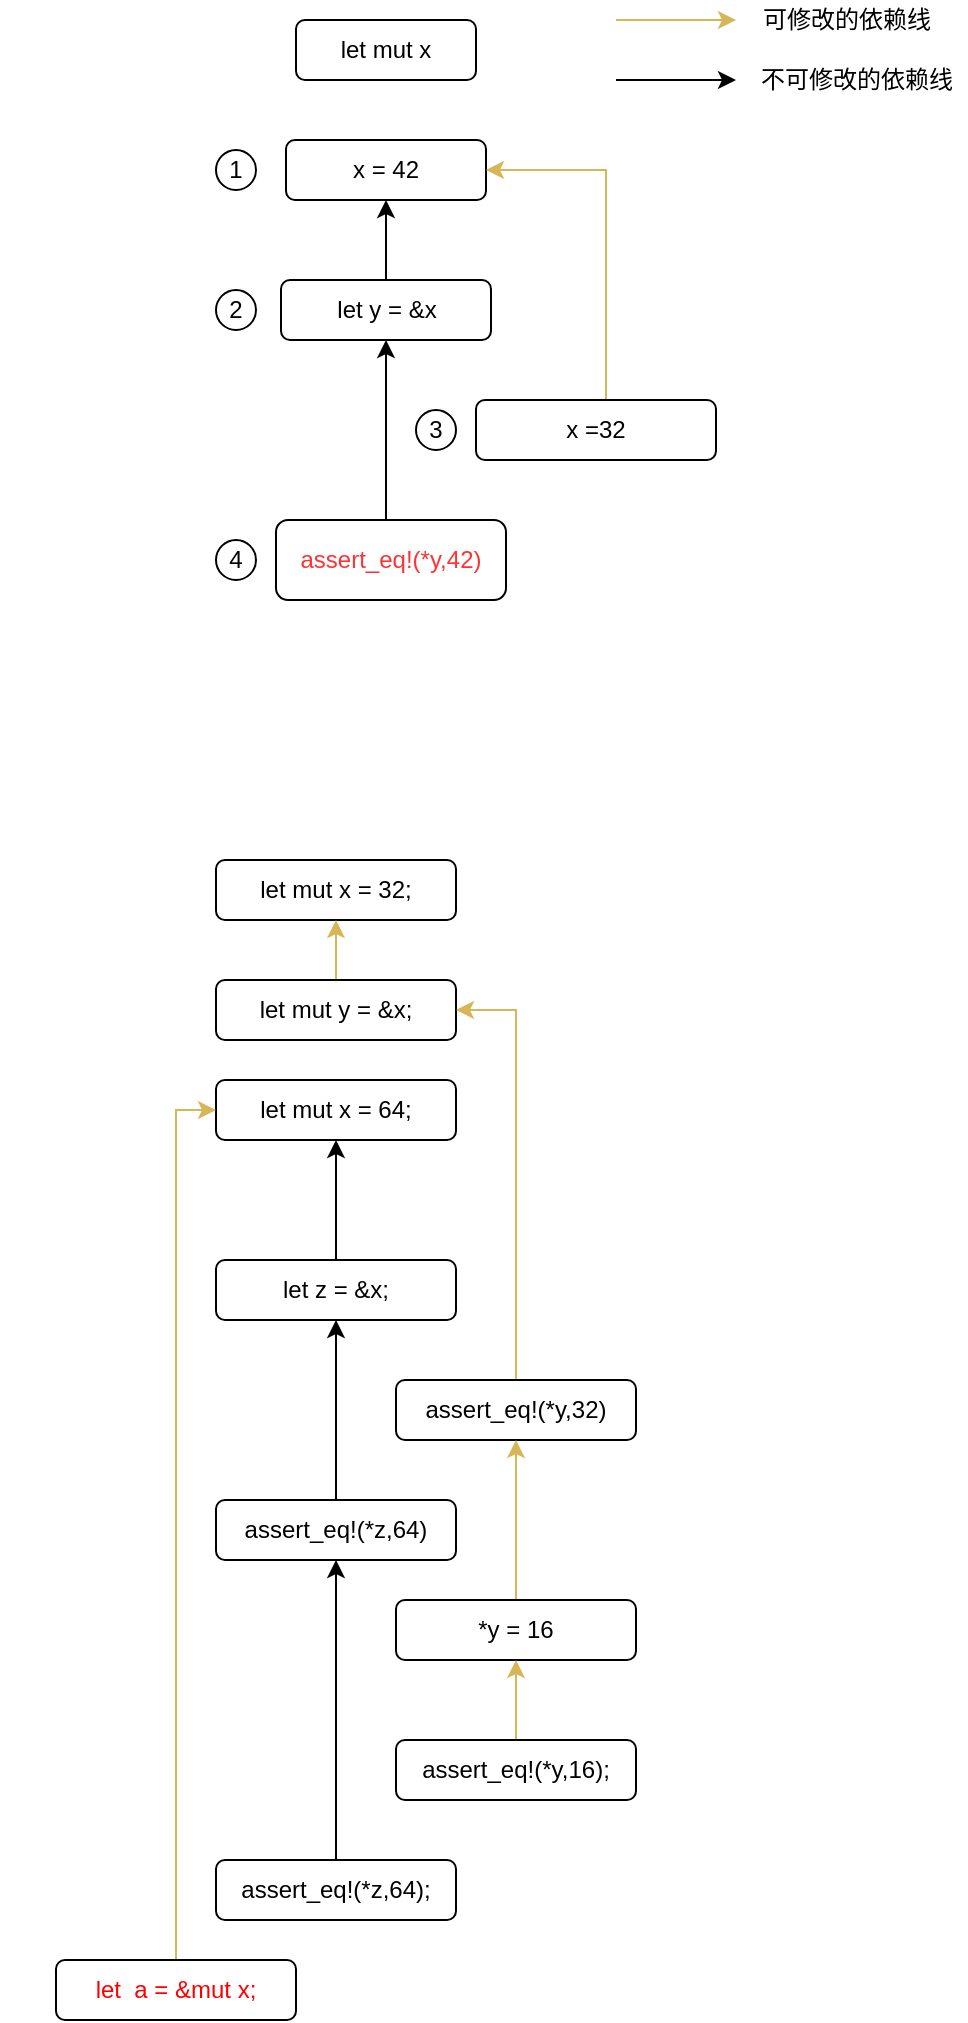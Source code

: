<mxfile version="16.2.4" type="github"><diagram id="OghJRax6-v_XqTqMDuJl" name="Page-1"><mxGraphModel dx="1038" dy="581" grid="1" gridSize="10" guides="1" tooltips="1" connect="1" arrows="1" fold="1" page="1" pageScale="1" pageWidth="850" pageHeight="1100" math="0" shadow="0"><root><mxCell id="0"/><mxCell id="1" parent="0"/><mxCell id="9nXy3et4QEMIM0m8GeQM-1" value="let mut x" style="rounded=1;whiteSpace=wrap;html=1;" parent="1" vertex="1"><mxGeometry x="280" y="40" width="90" height="30" as="geometry"/></mxCell><mxCell id="9nXy3et4QEMIM0m8GeQM-2" value="x = 42" style="rounded=1;whiteSpace=wrap;html=1;" parent="1" vertex="1"><mxGeometry x="275" y="100" width="100" height="30" as="geometry"/></mxCell><mxCell id="9nXy3et4QEMIM0m8GeQM-5" value="" style="edgeStyle=orthogonalEdgeStyle;rounded=0;orthogonalLoop=1;jettySize=auto;html=1;" parent="1" source="9nXy3et4QEMIM0m8GeQM-4" target="9nXy3et4QEMIM0m8GeQM-2" edge="1"><mxGeometry relative="1" as="geometry"/></mxCell><mxCell id="9nXy3et4QEMIM0m8GeQM-4" value="let y = &amp;amp;x" style="rounded=1;whiteSpace=wrap;html=1;" parent="1" vertex="1"><mxGeometry x="272.5" y="170" width="105" height="30" as="geometry"/></mxCell><mxCell id="9nXy3et4QEMIM0m8GeQM-8" value="" style="edgeStyle=orthogonalEdgeStyle;rounded=0;orthogonalLoop=1;jettySize=auto;html=1;" parent="1" source="9nXy3et4QEMIM0m8GeQM-7" target="9nXy3et4QEMIM0m8GeQM-4" edge="1"><mxGeometry relative="1" as="geometry"><Array as="points"><mxPoint x="325" y="270"/><mxPoint x="325" y="270"/></Array></mxGeometry></mxCell><mxCell id="9nXy3et4QEMIM0m8GeQM-7" value="&lt;font color=&quot;#ff3333&quot;&gt;assert_eq!(*y,42)&lt;/font&gt;" style="rounded=1;whiteSpace=wrap;html=1;" parent="1" vertex="1"><mxGeometry x="270" y="290" width="115" height="40" as="geometry"/></mxCell><mxCell id="9nXy3et4QEMIM0m8GeQM-13" style="edgeStyle=orthogonalEdgeStyle;rounded=0;orthogonalLoop=1;jettySize=auto;html=1;fillColor=#fff2cc;strokeColor=#d6b656;entryX=1;entryY=0.5;entryDx=0;entryDy=0;" parent="1" source="9nXy3et4QEMIM0m8GeQM-10" target="9nXy3et4QEMIM0m8GeQM-2" edge="1"><mxGeometry relative="1" as="geometry"><mxPoint x="380" y="80" as="targetPoint"/><Array as="points"><mxPoint x="435" y="115"/></Array></mxGeometry></mxCell><mxCell id="9nXy3et4QEMIM0m8GeQM-10" value="x =32" style="rounded=1;whiteSpace=wrap;html=1;" parent="1" vertex="1"><mxGeometry x="370" y="230" width="120" height="30" as="geometry"/></mxCell><mxCell id="9nXy3et4QEMIM0m8GeQM-11" style="edgeStyle=orthogonalEdgeStyle;rounded=0;orthogonalLoop=1;jettySize=auto;html=1;exitX=0.5;exitY=1;exitDx=0;exitDy=0;" parent="1" source="9nXy3et4QEMIM0m8GeQM-10" target="9nXy3et4QEMIM0m8GeQM-10" edge="1"><mxGeometry relative="1" as="geometry"/></mxCell><mxCell id="9nXy3et4QEMIM0m8GeQM-18" value="1" style="ellipse;whiteSpace=wrap;html=1;aspect=fixed;" parent="1" vertex="1"><mxGeometry x="240" y="105" width="20" height="20" as="geometry"/></mxCell><mxCell id="9nXy3et4QEMIM0m8GeQM-19" value="2" style="ellipse;whiteSpace=wrap;html=1;aspect=fixed;" parent="1" vertex="1"><mxGeometry x="240" y="175" width="20" height="20" as="geometry"/></mxCell><mxCell id="9nXy3et4QEMIM0m8GeQM-21" value="3" style="ellipse;whiteSpace=wrap;html=1;aspect=fixed;" parent="1" vertex="1"><mxGeometry x="340" y="235" width="20" height="20" as="geometry"/></mxCell><mxCell id="9nXy3et4QEMIM0m8GeQM-22" value="4" style="ellipse;whiteSpace=wrap;html=1;aspect=fixed;" parent="1" vertex="1"><mxGeometry x="240" y="300" width="20" height="20" as="geometry"/></mxCell><mxCell id="9nXy3et4QEMIM0m8GeQM-28" value="" style="endArrow=classic;html=1;rounded=0;strokeColor=#d6b656;fillColor=#fff2cc;" parent="1" edge="1"><mxGeometry width="50" height="50" relative="1" as="geometry"><mxPoint x="440" y="40" as="sourcePoint"/><mxPoint x="500" y="40" as="targetPoint"/></mxGeometry></mxCell><mxCell id="9nXy3et4QEMIM0m8GeQM-29" value="可修改的依赖线" style="text;html=1;align=center;verticalAlign=middle;resizable=0;points=[];autosize=1;strokeColor=none;fillColor=none;" parent="1" vertex="1"><mxGeometry x="505" y="30" width="100" height="20" as="geometry"/></mxCell><mxCell id="9nXy3et4QEMIM0m8GeQM-30" value="" style="endArrow=classic;html=1;rounded=0;" parent="1" edge="1"><mxGeometry width="50" height="50" relative="1" as="geometry"><mxPoint x="440" y="70" as="sourcePoint"/><mxPoint x="500" y="70" as="targetPoint"/></mxGeometry></mxCell><mxCell id="9nXy3et4QEMIM0m8GeQM-31" value="不可修改的依赖线" style="text;html=1;align=center;verticalAlign=middle;resizable=0;points=[];autosize=1;strokeColor=none;fillColor=none;" parent="1" vertex="1"><mxGeometry x="505" y="60" width="110" height="20" as="geometry"/></mxCell><mxCell id="9nXy3et4QEMIM0m8GeQM-40" value="let mut x = 32;" style="rounded=1;whiteSpace=wrap;html=1;" parent="1" vertex="1"><mxGeometry x="240" y="460" width="120" height="30" as="geometry"/></mxCell><mxCell id="9nXy3et4QEMIM0m8GeQM-46" value="" style="edgeStyle=orthogonalEdgeStyle;rounded=0;orthogonalLoop=1;jettySize=auto;html=1;fontColor=#000000;fillColor=#fff2cc;strokeColor=#d6b656;" parent="1" source="9nXy3et4QEMIM0m8GeQM-41" target="9nXy3et4QEMIM0m8GeQM-40" edge="1"><mxGeometry relative="1" as="geometry"/></mxCell><mxCell id="9nXy3et4QEMIM0m8GeQM-41" value="let mut y = &amp;amp;x;" style="rounded=1;whiteSpace=wrap;html=1;fontColor=#000000;fillColor=none;" parent="1" vertex="1"><mxGeometry x="240" y="520" width="120" height="30" as="geometry"/></mxCell><mxCell id="9nXy3et4QEMIM0m8GeQM-50" value="" style="edgeStyle=orthogonalEdgeStyle;rounded=0;orthogonalLoop=1;jettySize=auto;html=1;fontColor=#000000;" parent="1" source="9nXy3et4QEMIM0m8GeQM-42" target="9nXy3et4QEMIM0m8GeQM-43" edge="1"><mxGeometry relative="1" as="geometry"/></mxCell><mxCell id="9nXy3et4QEMIM0m8GeQM-42" value="let z = &amp;amp;x;" style="rounded=1;whiteSpace=wrap;html=1;fontColor=#000000;fillColor=none;" parent="1" vertex="1"><mxGeometry x="240" y="660" width="120" height="30" as="geometry"/></mxCell><mxCell id="9nXy3et4QEMIM0m8GeQM-43" value="let mut x = 64;" style="rounded=1;whiteSpace=wrap;html=1;" parent="1" vertex="1"><mxGeometry x="240" y="570" width="120" height="30" as="geometry"/></mxCell><mxCell id="9nXy3et4QEMIM0m8GeQM-51" style="edgeStyle=orthogonalEdgeStyle;rounded=0;orthogonalLoop=1;jettySize=auto;html=1;entryX=1;entryY=0.5;entryDx=0;entryDy=0;fontColor=#000000;strokeColor=#d6b656;fillColor=#fff2cc;" parent="1" source="9nXy3et4QEMIM0m8GeQM-44" target="9nXy3et4QEMIM0m8GeQM-41" edge="1"><mxGeometry relative="1" as="geometry"/></mxCell><mxCell id="9nXy3et4QEMIM0m8GeQM-44" value="assert_eq!(*y,32)" style="rounded=1;whiteSpace=wrap;html=1;fontColor=#000000;fillColor=none;" parent="1" vertex="1"><mxGeometry x="330" y="720" width="120" height="30" as="geometry"/></mxCell><mxCell id="9nXy3et4QEMIM0m8GeQM-54" style="edgeStyle=orthogonalEdgeStyle;rounded=0;orthogonalLoop=1;jettySize=auto;html=1;entryX=0.5;entryY=1;entryDx=0;entryDy=0;fontColor=#000000;" parent="1" source="9nXy3et4QEMIM0m8GeQM-45" target="9nXy3et4QEMIM0m8GeQM-42" edge="1"><mxGeometry relative="1" as="geometry"/></mxCell><mxCell id="9nXy3et4QEMIM0m8GeQM-45" value="assert_eq!(*z,64)" style="rounded=1;whiteSpace=wrap;html=1;fontColor=#000000;fillColor=none;" parent="1" vertex="1"><mxGeometry x="240" y="780" width="120" height="30" as="geometry"/></mxCell><mxCell id="9nXy3et4QEMIM0m8GeQM-59" style="edgeStyle=orthogonalEdgeStyle;rounded=0;orthogonalLoop=1;jettySize=auto;html=1;entryX=0.5;entryY=1;entryDx=0;entryDy=0;fontColor=#000000;strokeColor=#d6b656;fillColor=#fff2cc;" parent="1" source="9nXy3et4QEMIM0m8GeQM-57" target="9nXy3et4QEMIM0m8GeQM-44" edge="1"><mxGeometry relative="1" as="geometry"/></mxCell><mxCell id="9nXy3et4QEMIM0m8GeQM-57" value="*y = 16" style="rounded=1;whiteSpace=wrap;html=1;fontColor=#000000;fillColor=none;" parent="1" vertex="1"><mxGeometry x="330" y="830" width="120" height="30" as="geometry"/></mxCell><mxCell id="9nXy3et4QEMIM0m8GeQM-62" value="" style="edgeStyle=orthogonalEdgeStyle;rounded=0;orthogonalLoop=1;jettySize=auto;html=1;fontColor=#000000;strokeColor=#d6b656;fillColor=#fff2cc;" parent="1" source="9nXy3et4QEMIM0m8GeQM-60" target="9nXy3et4QEMIM0m8GeQM-57" edge="1"><mxGeometry relative="1" as="geometry"/></mxCell><mxCell id="9nXy3et4QEMIM0m8GeQM-60" value="assert_eq!(*y,16);" style="rounded=1;whiteSpace=wrap;html=1;fontColor=#000000;fillColor=none;" parent="1" vertex="1"><mxGeometry x="330" y="900" width="120" height="30" as="geometry"/></mxCell><mxCell id="9nXy3et4QEMIM0m8GeQM-64" style="edgeStyle=orthogonalEdgeStyle;rounded=0;orthogonalLoop=1;jettySize=auto;html=1;entryX=0.5;entryY=1;entryDx=0;entryDy=0;fontColor=#000000;" parent="1" source="9nXy3et4QEMIM0m8GeQM-61" target="9nXy3et4QEMIM0m8GeQM-45" edge="1"><mxGeometry relative="1" as="geometry"/></mxCell><mxCell id="9nXy3et4QEMIM0m8GeQM-61" value="assert_eq!(*z,64);" style="rounded=1;whiteSpace=wrap;html=1;fontColor=#000000;fillColor=none;" parent="1" vertex="1"><mxGeometry x="240" y="960" width="120" height="30" as="geometry"/></mxCell><mxCell id="9nXy3et4QEMIM0m8GeQM-69" style="edgeStyle=orthogonalEdgeStyle;rounded=0;orthogonalLoop=1;jettySize=auto;html=1;entryX=0;entryY=0.5;entryDx=0;entryDy=0;fontColor=#000000;fillColor=#fff2cc;strokeColor=#d6b656;" parent="1" source="9nXy3et4QEMIM0m8GeQM-68" target="9nXy3et4QEMIM0m8GeQM-43" edge="1"><mxGeometry relative="1" as="geometry"/></mxCell><mxCell id="9nXy3et4QEMIM0m8GeQM-68" value="&lt;font color=&quot;#ff0000&quot;&gt;let&amp;nbsp; a = &amp;amp;mut x;&lt;/font&gt;" style="rounded=1;whiteSpace=wrap;html=1;fontColor=#000000;fillColor=none;" parent="1" vertex="1"><mxGeometry x="160" y="1010" width="120" height="30" as="geometry"/></mxCell><mxCell id="9nXy3et4QEMIM0m8GeQM-70" value="" style="shape=image;html=1;verticalAlign=top;verticalLabelPosition=bottom;labelBackgroundColor=#ffffff;imageAspect=0;aspect=fixed;image=https://cdn2.iconfinder.com/data/icons/bitsies/128/Cancel-128.png;fontColor=#FF0000;fillColor=none;" parent="1" vertex="1"><mxGeometry x="132" y="1012" width="28" height="28" as="geometry"/></mxCell></root></mxGraphModel></diagram></mxfile>